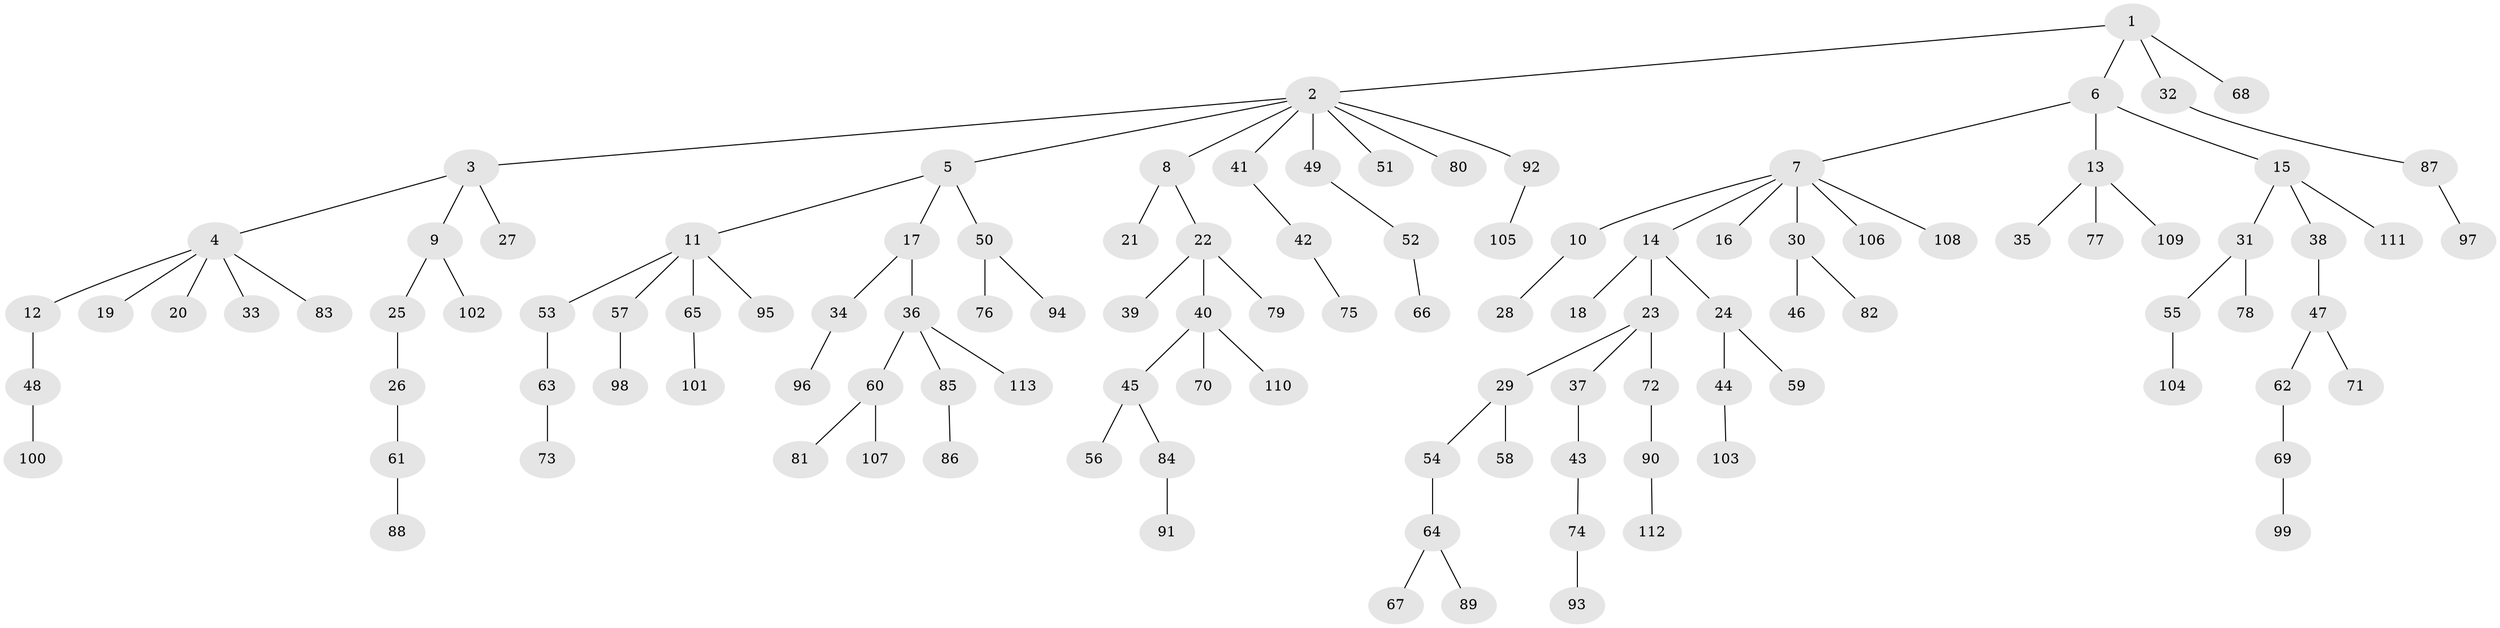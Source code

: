 // Generated by graph-tools (version 1.1) at 2025/02/03/09/25 03:02:31]
// undirected, 113 vertices, 112 edges
graph export_dot {
graph [start="1"]
  node [color=gray90,style=filled];
  1;
  2;
  3;
  4;
  5;
  6;
  7;
  8;
  9;
  10;
  11;
  12;
  13;
  14;
  15;
  16;
  17;
  18;
  19;
  20;
  21;
  22;
  23;
  24;
  25;
  26;
  27;
  28;
  29;
  30;
  31;
  32;
  33;
  34;
  35;
  36;
  37;
  38;
  39;
  40;
  41;
  42;
  43;
  44;
  45;
  46;
  47;
  48;
  49;
  50;
  51;
  52;
  53;
  54;
  55;
  56;
  57;
  58;
  59;
  60;
  61;
  62;
  63;
  64;
  65;
  66;
  67;
  68;
  69;
  70;
  71;
  72;
  73;
  74;
  75;
  76;
  77;
  78;
  79;
  80;
  81;
  82;
  83;
  84;
  85;
  86;
  87;
  88;
  89;
  90;
  91;
  92;
  93;
  94;
  95;
  96;
  97;
  98;
  99;
  100;
  101;
  102;
  103;
  104;
  105;
  106;
  107;
  108;
  109;
  110;
  111;
  112;
  113;
  1 -- 2;
  1 -- 6;
  1 -- 32;
  1 -- 68;
  2 -- 3;
  2 -- 5;
  2 -- 8;
  2 -- 41;
  2 -- 49;
  2 -- 51;
  2 -- 80;
  2 -- 92;
  3 -- 4;
  3 -- 9;
  3 -- 27;
  4 -- 12;
  4 -- 19;
  4 -- 20;
  4 -- 33;
  4 -- 83;
  5 -- 11;
  5 -- 17;
  5 -- 50;
  6 -- 7;
  6 -- 13;
  6 -- 15;
  7 -- 10;
  7 -- 14;
  7 -- 16;
  7 -- 30;
  7 -- 106;
  7 -- 108;
  8 -- 21;
  8 -- 22;
  9 -- 25;
  9 -- 102;
  10 -- 28;
  11 -- 53;
  11 -- 57;
  11 -- 65;
  11 -- 95;
  12 -- 48;
  13 -- 35;
  13 -- 77;
  13 -- 109;
  14 -- 18;
  14 -- 23;
  14 -- 24;
  15 -- 31;
  15 -- 38;
  15 -- 111;
  17 -- 34;
  17 -- 36;
  22 -- 39;
  22 -- 40;
  22 -- 79;
  23 -- 29;
  23 -- 37;
  23 -- 72;
  24 -- 44;
  24 -- 59;
  25 -- 26;
  26 -- 61;
  29 -- 54;
  29 -- 58;
  30 -- 46;
  30 -- 82;
  31 -- 55;
  31 -- 78;
  32 -- 87;
  34 -- 96;
  36 -- 60;
  36 -- 85;
  36 -- 113;
  37 -- 43;
  38 -- 47;
  40 -- 45;
  40 -- 70;
  40 -- 110;
  41 -- 42;
  42 -- 75;
  43 -- 74;
  44 -- 103;
  45 -- 56;
  45 -- 84;
  47 -- 62;
  47 -- 71;
  48 -- 100;
  49 -- 52;
  50 -- 76;
  50 -- 94;
  52 -- 66;
  53 -- 63;
  54 -- 64;
  55 -- 104;
  57 -- 98;
  60 -- 81;
  60 -- 107;
  61 -- 88;
  62 -- 69;
  63 -- 73;
  64 -- 67;
  64 -- 89;
  65 -- 101;
  69 -- 99;
  72 -- 90;
  74 -- 93;
  84 -- 91;
  85 -- 86;
  87 -- 97;
  90 -- 112;
  92 -- 105;
}

